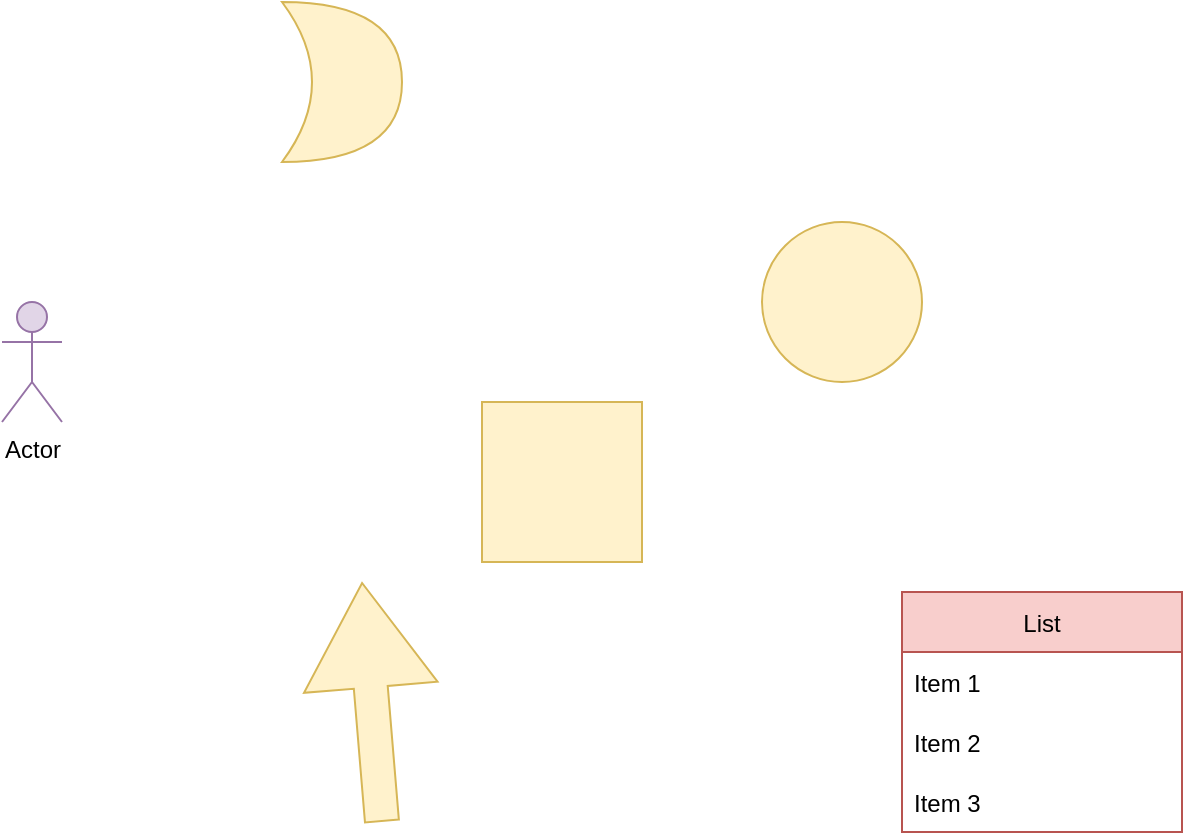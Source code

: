 <mxfile version="17.4.2" type="device"><diagram id="HLAjMLQuUP7QNFvTdPfq" name="Page-1"><mxGraphModel dx="1422" dy="800" grid="1" gridSize="10" guides="1" tooltips="1" connect="1" arrows="1" fold="1" page="1" pageScale="1" pageWidth="827" pageHeight="1169" math="0" shadow="0"><root><mxCell id="0"/><mxCell id="1" parent="0"/><mxCell id="uge6zKiDhPaemp9ollqA-1" value="" style="whiteSpace=wrap;html=1;aspect=fixed;fillColor=#fff2cc;strokeColor=#d6b656;" parent="1" vertex="1"><mxGeometry x="370" y="370" width="80" height="80" as="geometry"/></mxCell><mxCell id="uge6zKiDhPaemp9ollqA-2" value="" style="ellipse;whiteSpace=wrap;html=1;aspect=fixed;fillColor=#fff2cc;strokeColor=#d6b656;" parent="1" vertex="1"><mxGeometry x="510" y="280" width="80" height="80" as="geometry"/></mxCell><mxCell id="3iNRKi4Hk906aVdJlNii-1" value="Actor" style="shape=umlActor;verticalLabelPosition=bottom;verticalAlign=top;html=1;outlineConnect=0;fillColor=#e1d5e7;strokeColor=#9673a6;" parent="1" vertex="1"><mxGeometry x="130" y="320" width="30" height="60" as="geometry"/></mxCell><mxCell id="rq_mwT1ktQM-RniYrAxY-1" value="" style="shape=xor;whiteSpace=wrap;html=1;fillColor=#fff2cc;strokeColor=#d6b656;" parent="1" vertex="1"><mxGeometry x="270" y="170" width="60" height="80" as="geometry"/></mxCell><mxCell id="rq_mwT1ktQM-RniYrAxY-2" value="" style="shape=flexArrow;endArrow=classic;html=1;rounded=0;endWidth=49;endSize=17.11;width=17;fillColor=#fff2cc;strokeColor=#d6b656;" parent="1" edge="1"><mxGeometry width="50" height="50" relative="1" as="geometry"><mxPoint x="320" y="580" as="sourcePoint"/><mxPoint x="310" y="460" as="targetPoint"/></mxGeometry></mxCell><mxCell id="j_6Urs18bUJfxZvFnsA--1" value="List" style="swimlane;fontStyle=0;childLayout=stackLayout;horizontal=1;startSize=30;horizontalStack=0;resizeParent=1;resizeParentMax=0;resizeLast=0;collapsible=1;marginBottom=0;fillColor=#f8cecc;strokeColor=#b85450;" vertex="1" parent="1"><mxGeometry x="580" y="465" width="140" height="120" as="geometry"/></mxCell><mxCell id="j_6Urs18bUJfxZvFnsA--2" value="Item 1" style="text;strokeColor=none;fillColor=none;align=left;verticalAlign=middle;spacingLeft=4;spacingRight=4;overflow=hidden;points=[[0,0.5],[1,0.5]];portConstraint=eastwest;rotatable=0;" vertex="1" parent="j_6Urs18bUJfxZvFnsA--1"><mxGeometry y="30" width="140" height="30" as="geometry"/></mxCell><mxCell id="j_6Urs18bUJfxZvFnsA--3" value="Item 2" style="text;strokeColor=none;fillColor=none;align=left;verticalAlign=middle;spacingLeft=4;spacingRight=4;overflow=hidden;points=[[0,0.5],[1,0.5]];portConstraint=eastwest;rotatable=0;" vertex="1" parent="j_6Urs18bUJfxZvFnsA--1"><mxGeometry y="60" width="140" height="30" as="geometry"/></mxCell><mxCell id="j_6Urs18bUJfxZvFnsA--4" value="Item 3" style="text;strokeColor=none;fillColor=none;align=left;verticalAlign=middle;spacingLeft=4;spacingRight=4;overflow=hidden;points=[[0,0.5],[1,0.5]];portConstraint=eastwest;rotatable=0;" vertex="1" parent="j_6Urs18bUJfxZvFnsA--1"><mxGeometry y="90" width="140" height="30" as="geometry"/></mxCell></root></mxGraphModel></diagram></mxfile>